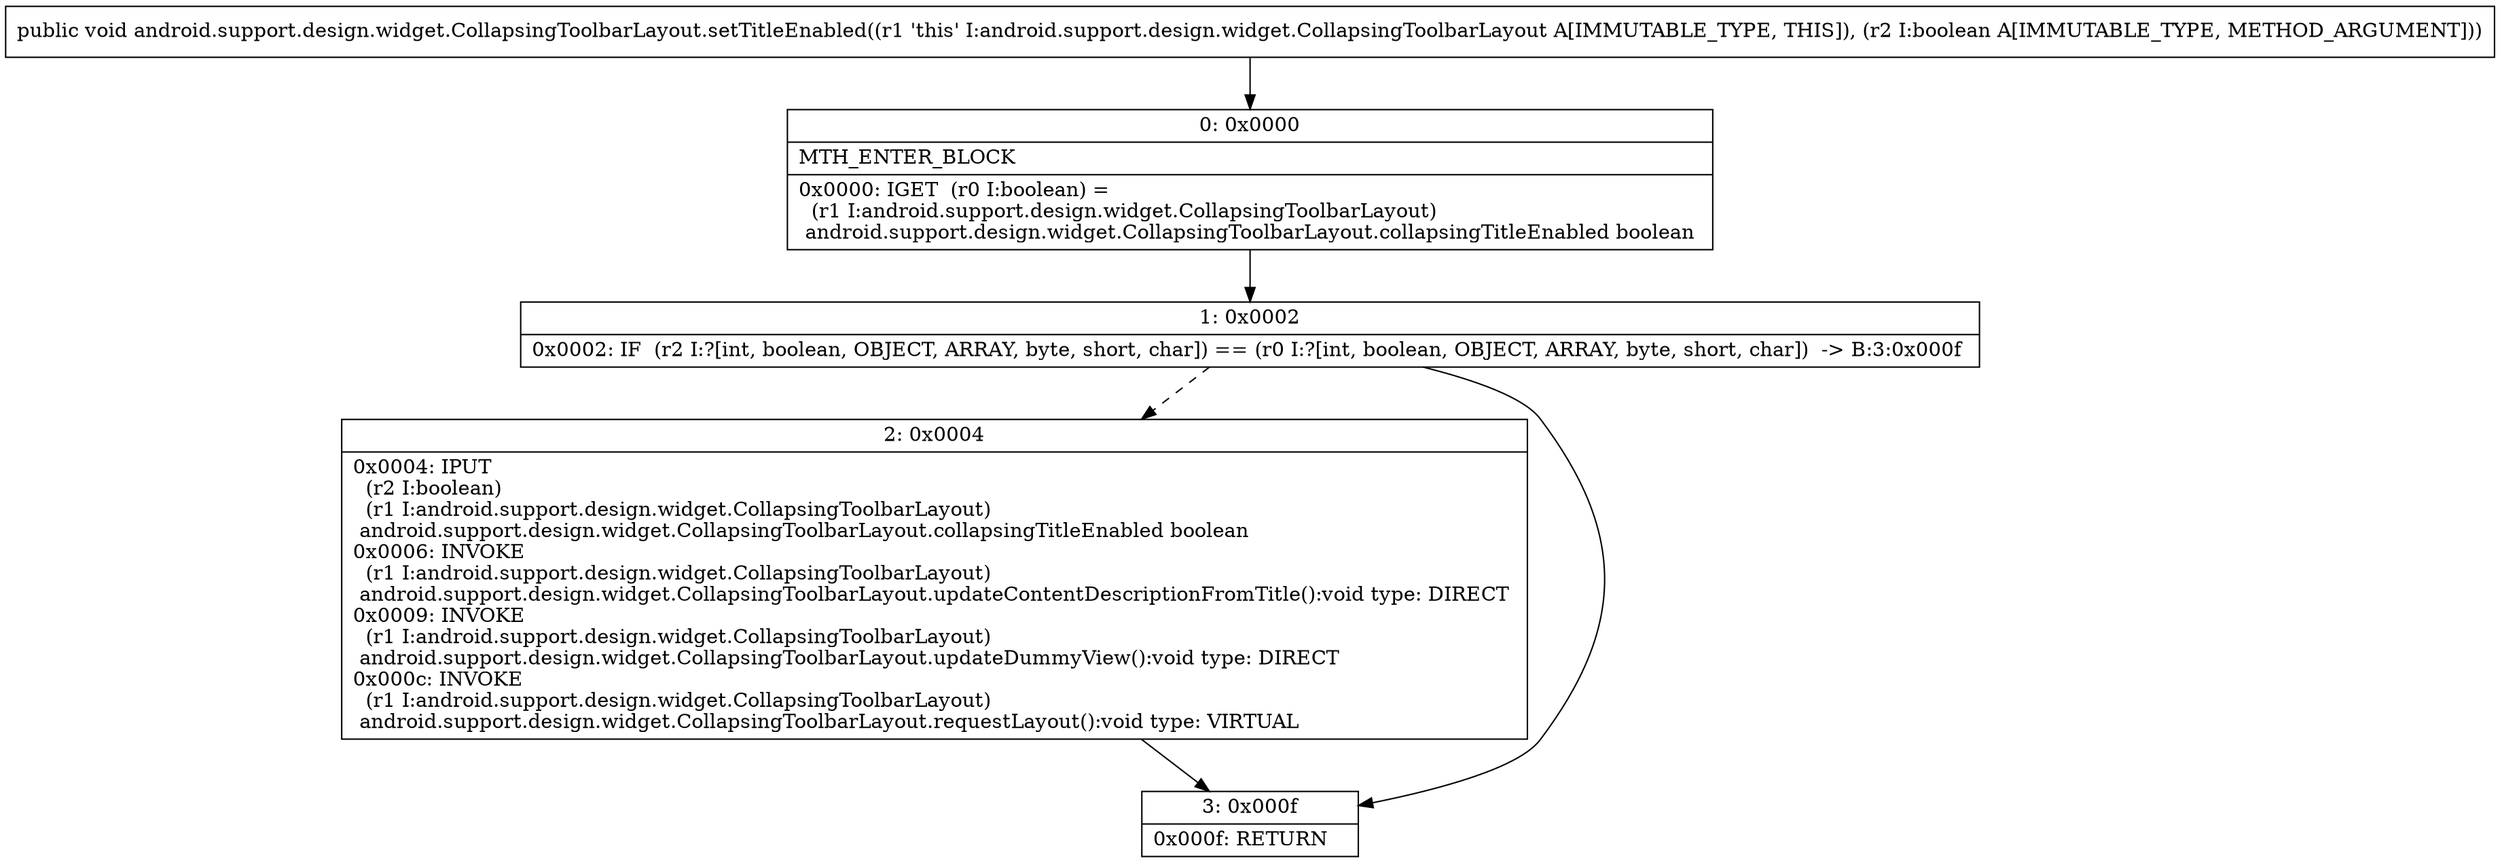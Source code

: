 digraph "CFG forandroid.support.design.widget.CollapsingToolbarLayout.setTitleEnabled(Z)V" {
Node_0 [shape=record,label="{0\:\ 0x0000|MTH_ENTER_BLOCK\l|0x0000: IGET  (r0 I:boolean) = \l  (r1 I:android.support.design.widget.CollapsingToolbarLayout)\l android.support.design.widget.CollapsingToolbarLayout.collapsingTitleEnabled boolean \l}"];
Node_1 [shape=record,label="{1\:\ 0x0002|0x0002: IF  (r2 I:?[int, boolean, OBJECT, ARRAY, byte, short, char]) == (r0 I:?[int, boolean, OBJECT, ARRAY, byte, short, char])  \-\> B:3:0x000f \l}"];
Node_2 [shape=record,label="{2\:\ 0x0004|0x0004: IPUT  \l  (r2 I:boolean)\l  (r1 I:android.support.design.widget.CollapsingToolbarLayout)\l android.support.design.widget.CollapsingToolbarLayout.collapsingTitleEnabled boolean \l0x0006: INVOKE  \l  (r1 I:android.support.design.widget.CollapsingToolbarLayout)\l android.support.design.widget.CollapsingToolbarLayout.updateContentDescriptionFromTitle():void type: DIRECT \l0x0009: INVOKE  \l  (r1 I:android.support.design.widget.CollapsingToolbarLayout)\l android.support.design.widget.CollapsingToolbarLayout.updateDummyView():void type: DIRECT \l0x000c: INVOKE  \l  (r1 I:android.support.design.widget.CollapsingToolbarLayout)\l android.support.design.widget.CollapsingToolbarLayout.requestLayout():void type: VIRTUAL \l}"];
Node_3 [shape=record,label="{3\:\ 0x000f|0x000f: RETURN   \l}"];
MethodNode[shape=record,label="{public void android.support.design.widget.CollapsingToolbarLayout.setTitleEnabled((r1 'this' I:android.support.design.widget.CollapsingToolbarLayout A[IMMUTABLE_TYPE, THIS]), (r2 I:boolean A[IMMUTABLE_TYPE, METHOD_ARGUMENT])) }"];
MethodNode -> Node_0;
Node_0 -> Node_1;
Node_1 -> Node_2[style=dashed];
Node_1 -> Node_3;
Node_2 -> Node_3;
}

